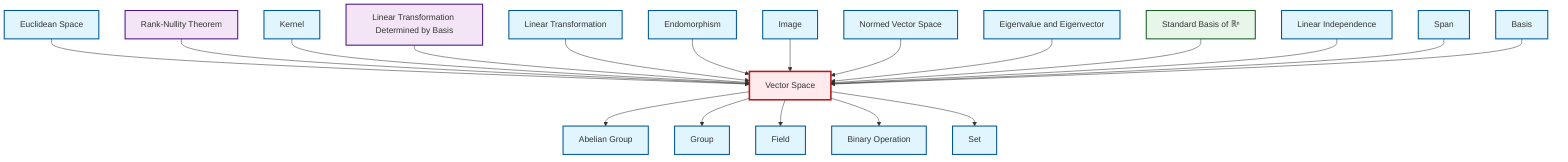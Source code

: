 graph TD
    classDef definition fill:#e1f5fe,stroke:#01579b,stroke-width:2px
    classDef theorem fill:#f3e5f5,stroke:#4a148c,stroke-width:2px
    classDef axiom fill:#fff3e0,stroke:#e65100,stroke-width:2px
    classDef example fill:#e8f5e9,stroke:#1b5e20,stroke-width:2px
    classDef current fill:#ffebee,stroke:#b71c1c,stroke-width:3px
    def-endomorphism["Endomorphism"]:::definition
    def-field["Field"]:::definition
    ex-standard-basis-rn["Standard Basis of ℝⁿ"]:::example
    def-vector-space["Vector Space"]:::definition
    thm-rank-nullity["Rank-Nullity Theorem"]:::theorem
    thm-linear-transformation-basis["Linear Transformation Determined by Basis"]:::theorem
    def-set["Set"]:::definition
    def-kernel["Kernel"]:::definition
    def-binary-operation["Binary Operation"]:::definition
    def-group["Group"]:::definition
    def-eigenvalue-eigenvector["Eigenvalue and Eigenvector"]:::definition
    def-basis["Basis"]:::definition
    def-image["Image"]:::definition
    def-normed-vector-space["Normed Vector Space"]:::definition
    def-euclidean-space["Euclidean Space"]:::definition
    def-abelian-group["Abelian Group"]:::definition
    def-linear-transformation["Linear Transformation"]:::definition
    def-linear-independence["Linear Independence"]:::definition
    def-span["Span"]:::definition
    def-euclidean-space --> def-vector-space
    thm-rank-nullity --> def-vector-space
    def-kernel --> def-vector-space
    def-vector-space --> def-abelian-group
    thm-linear-transformation-basis --> def-vector-space
    def-linear-transformation --> def-vector-space
    def-endomorphism --> def-vector-space
    def-vector-space --> def-group
    def-image --> def-vector-space
    def-vector-space --> def-field
    def-normed-vector-space --> def-vector-space
    def-eigenvalue-eigenvector --> def-vector-space
    ex-standard-basis-rn --> def-vector-space
    def-vector-space --> def-binary-operation
    def-linear-independence --> def-vector-space
    def-span --> def-vector-space
    def-basis --> def-vector-space
    def-vector-space --> def-set
    class def-vector-space current
